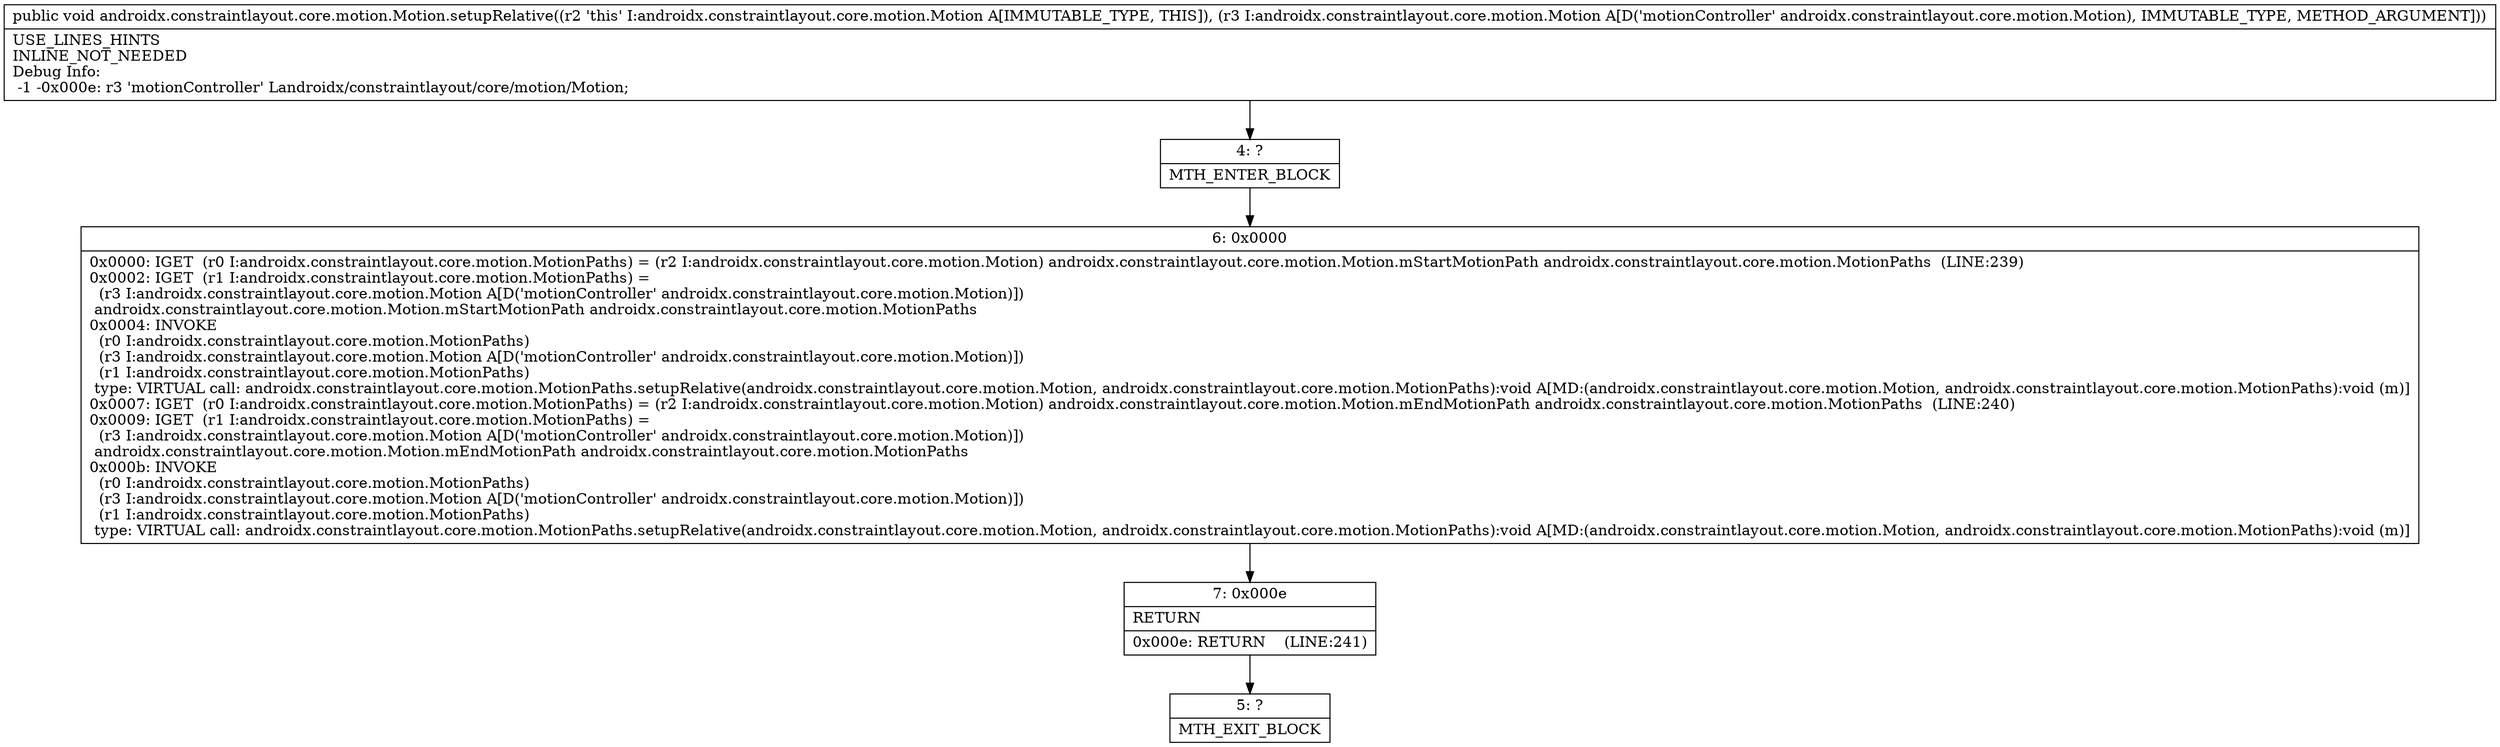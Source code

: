 digraph "CFG forandroidx.constraintlayout.core.motion.Motion.setupRelative(Landroidx\/constraintlayout\/core\/motion\/Motion;)V" {
Node_4 [shape=record,label="{4\:\ ?|MTH_ENTER_BLOCK\l}"];
Node_6 [shape=record,label="{6\:\ 0x0000|0x0000: IGET  (r0 I:androidx.constraintlayout.core.motion.MotionPaths) = (r2 I:androidx.constraintlayout.core.motion.Motion) androidx.constraintlayout.core.motion.Motion.mStartMotionPath androidx.constraintlayout.core.motion.MotionPaths  (LINE:239)\l0x0002: IGET  (r1 I:androidx.constraintlayout.core.motion.MotionPaths) = \l  (r3 I:androidx.constraintlayout.core.motion.Motion A[D('motionController' androidx.constraintlayout.core.motion.Motion)])\l androidx.constraintlayout.core.motion.Motion.mStartMotionPath androidx.constraintlayout.core.motion.MotionPaths \l0x0004: INVOKE  \l  (r0 I:androidx.constraintlayout.core.motion.MotionPaths)\l  (r3 I:androidx.constraintlayout.core.motion.Motion A[D('motionController' androidx.constraintlayout.core.motion.Motion)])\l  (r1 I:androidx.constraintlayout.core.motion.MotionPaths)\l type: VIRTUAL call: androidx.constraintlayout.core.motion.MotionPaths.setupRelative(androidx.constraintlayout.core.motion.Motion, androidx.constraintlayout.core.motion.MotionPaths):void A[MD:(androidx.constraintlayout.core.motion.Motion, androidx.constraintlayout.core.motion.MotionPaths):void (m)]\l0x0007: IGET  (r0 I:androidx.constraintlayout.core.motion.MotionPaths) = (r2 I:androidx.constraintlayout.core.motion.Motion) androidx.constraintlayout.core.motion.Motion.mEndMotionPath androidx.constraintlayout.core.motion.MotionPaths  (LINE:240)\l0x0009: IGET  (r1 I:androidx.constraintlayout.core.motion.MotionPaths) = \l  (r3 I:androidx.constraintlayout.core.motion.Motion A[D('motionController' androidx.constraintlayout.core.motion.Motion)])\l androidx.constraintlayout.core.motion.Motion.mEndMotionPath androidx.constraintlayout.core.motion.MotionPaths \l0x000b: INVOKE  \l  (r0 I:androidx.constraintlayout.core.motion.MotionPaths)\l  (r3 I:androidx.constraintlayout.core.motion.Motion A[D('motionController' androidx.constraintlayout.core.motion.Motion)])\l  (r1 I:androidx.constraintlayout.core.motion.MotionPaths)\l type: VIRTUAL call: androidx.constraintlayout.core.motion.MotionPaths.setupRelative(androidx.constraintlayout.core.motion.Motion, androidx.constraintlayout.core.motion.MotionPaths):void A[MD:(androidx.constraintlayout.core.motion.Motion, androidx.constraintlayout.core.motion.MotionPaths):void (m)]\l}"];
Node_7 [shape=record,label="{7\:\ 0x000e|RETURN\l|0x000e: RETURN    (LINE:241)\l}"];
Node_5 [shape=record,label="{5\:\ ?|MTH_EXIT_BLOCK\l}"];
MethodNode[shape=record,label="{public void androidx.constraintlayout.core.motion.Motion.setupRelative((r2 'this' I:androidx.constraintlayout.core.motion.Motion A[IMMUTABLE_TYPE, THIS]), (r3 I:androidx.constraintlayout.core.motion.Motion A[D('motionController' androidx.constraintlayout.core.motion.Motion), IMMUTABLE_TYPE, METHOD_ARGUMENT]))  | USE_LINES_HINTS\lINLINE_NOT_NEEDED\lDebug Info:\l  \-1 \-0x000e: r3 'motionController' Landroidx\/constraintlayout\/core\/motion\/Motion;\l}"];
MethodNode -> Node_4;Node_4 -> Node_6;
Node_6 -> Node_7;
Node_7 -> Node_5;
}

